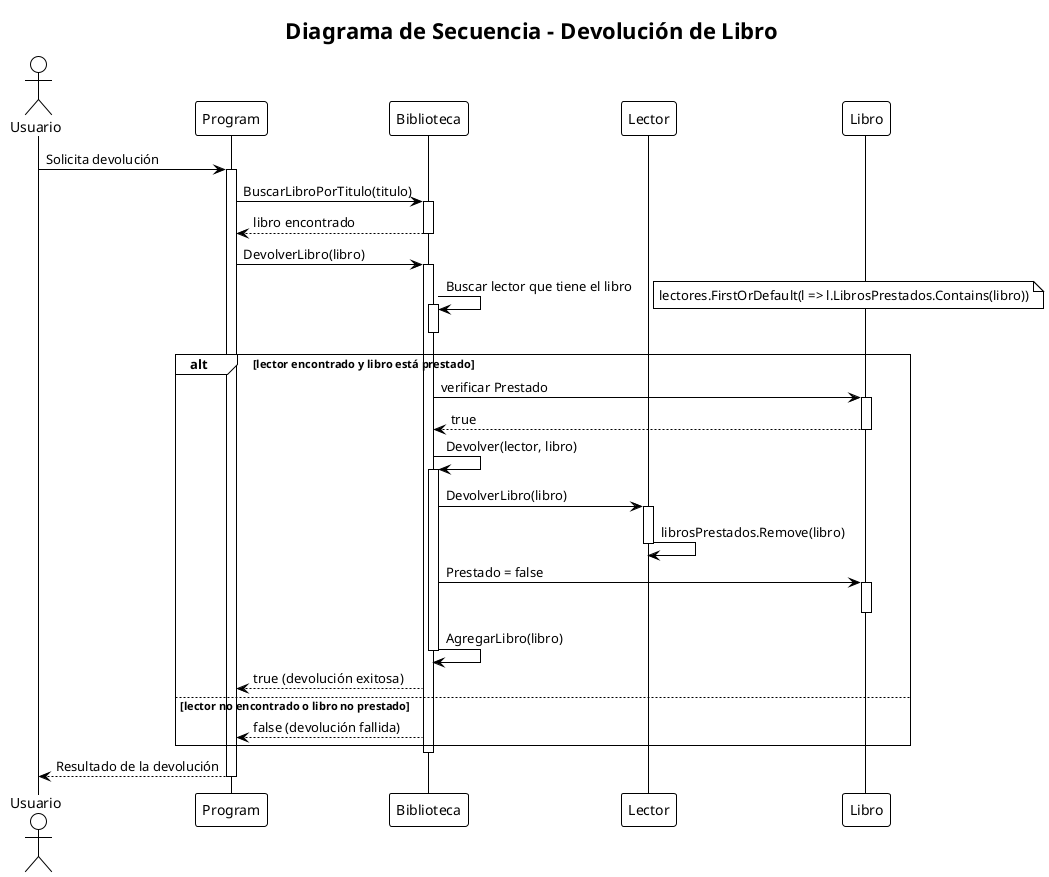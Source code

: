 @startuml DevolverLibroSequence
!theme plain
title Diagrama de Secuencia - Devolución de Libro

actor Usuario
participant Program
participant Biblioteca
participant Lector
participant Libro

Usuario -> Program : Solicita devolución
activate Program

Program -> Biblioteca : BuscarLibroPorTitulo(titulo)
activate Biblioteca
Biblioteca --> Program : libro encontrado
deactivate Biblioteca

Program -> Biblioteca : DevolverLibro(libro)
activate Biblioteca

Biblioteca -> Biblioteca : Buscar lector que tiene el libro
activate Biblioteca
note right : lectores.FirstOrDefault(l => l.LibrosPrestados.Contains(libro))
deactivate Biblioteca

alt lector encontrado y libro está prestado
    Biblioteca -> Libro : verificar Prestado
    activate Libro
    Libro --> Biblioteca : true
    deactivate Libro
    
    Biblioteca -> Biblioteca : Devolver(lector, libro)
    activate Biblioteca
    
    Biblioteca -> Lector : DevolverLibro(libro)
    activate Lector
    Lector -> Lector : librosPrestados.Remove(libro)
    deactivate Lector
    
    Biblioteca -> Libro : Prestado = false
    activate Libro
    deactivate Libro
    
    Biblioteca -> Biblioteca : AgregarLibro(libro)
    
    deactivate Biblioteca
    
    Biblioteca --> Program : true (devolución exitosa)
    
else lector no encontrado o libro no prestado
    Biblioteca --> Program : false (devolución fallida)
end

deactivate Biblioteca

Program --> Usuario : Resultado de la devolución

deactivate Program

@enduml